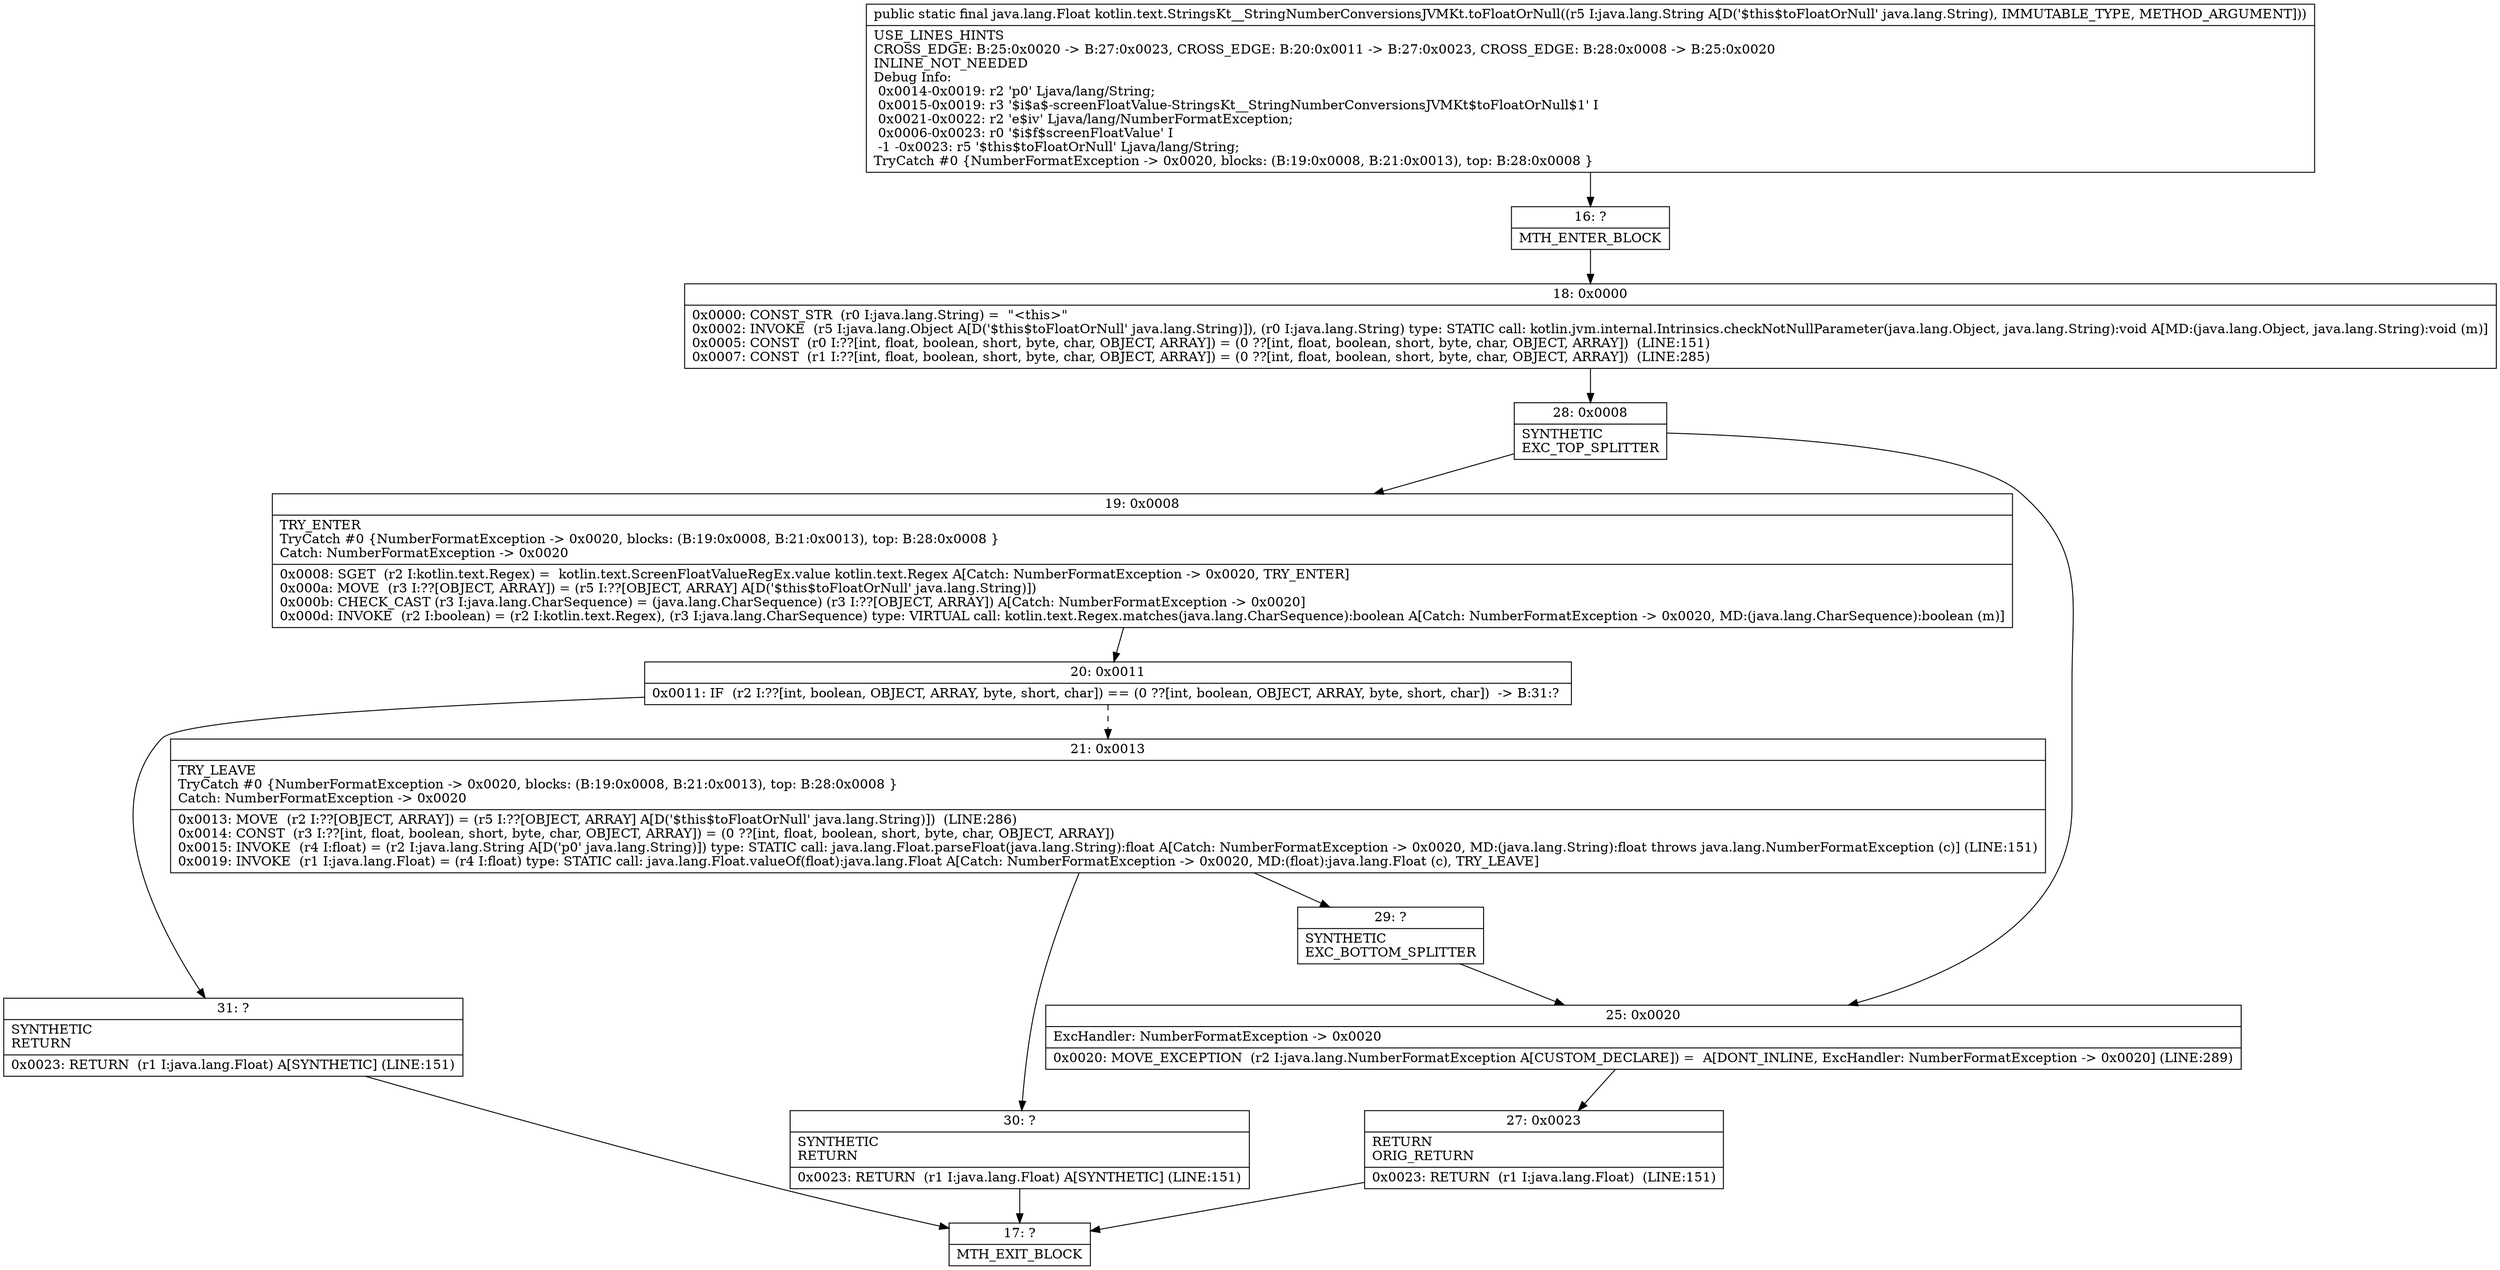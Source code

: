 digraph "CFG forkotlin.text.StringsKt__StringNumberConversionsJVMKt.toFloatOrNull(Ljava\/lang\/String;)Ljava\/lang\/Float;" {
Node_16 [shape=record,label="{16\:\ ?|MTH_ENTER_BLOCK\l}"];
Node_18 [shape=record,label="{18\:\ 0x0000|0x0000: CONST_STR  (r0 I:java.lang.String) =  \"\<this\>\" \l0x0002: INVOKE  (r5 I:java.lang.Object A[D('$this$toFloatOrNull' java.lang.String)]), (r0 I:java.lang.String) type: STATIC call: kotlin.jvm.internal.Intrinsics.checkNotNullParameter(java.lang.Object, java.lang.String):void A[MD:(java.lang.Object, java.lang.String):void (m)]\l0x0005: CONST  (r0 I:??[int, float, boolean, short, byte, char, OBJECT, ARRAY]) = (0 ??[int, float, boolean, short, byte, char, OBJECT, ARRAY])  (LINE:151)\l0x0007: CONST  (r1 I:??[int, float, boolean, short, byte, char, OBJECT, ARRAY]) = (0 ??[int, float, boolean, short, byte, char, OBJECT, ARRAY])  (LINE:285)\l}"];
Node_28 [shape=record,label="{28\:\ 0x0008|SYNTHETIC\lEXC_TOP_SPLITTER\l}"];
Node_19 [shape=record,label="{19\:\ 0x0008|TRY_ENTER\lTryCatch #0 \{NumberFormatException \-\> 0x0020, blocks: (B:19:0x0008, B:21:0x0013), top: B:28:0x0008 \}\lCatch: NumberFormatException \-\> 0x0020\l|0x0008: SGET  (r2 I:kotlin.text.Regex) =  kotlin.text.ScreenFloatValueRegEx.value kotlin.text.Regex A[Catch: NumberFormatException \-\> 0x0020, TRY_ENTER]\l0x000a: MOVE  (r3 I:??[OBJECT, ARRAY]) = (r5 I:??[OBJECT, ARRAY] A[D('$this$toFloatOrNull' java.lang.String)]) \l0x000b: CHECK_CAST (r3 I:java.lang.CharSequence) = (java.lang.CharSequence) (r3 I:??[OBJECT, ARRAY]) A[Catch: NumberFormatException \-\> 0x0020]\l0x000d: INVOKE  (r2 I:boolean) = (r2 I:kotlin.text.Regex), (r3 I:java.lang.CharSequence) type: VIRTUAL call: kotlin.text.Regex.matches(java.lang.CharSequence):boolean A[Catch: NumberFormatException \-\> 0x0020, MD:(java.lang.CharSequence):boolean (m)]\l}"];
Node_20 [shape=record,label="{20\:\ 0x0011|0x0011: IF  (r2 I:??[int, boolean, OBJECT, ARRAY, byte, short, char]) == (0 ??[int, boolean, OBJECT, ARRAY, byte, short, char])  \-\> B:31:? \l}"];
Node_21 [shape=record,label="{21\:\ 0x0013|TRY_LEAVE\lTryCatch #0 \{NumberFormatException \-\> 0x0020, blocks: (B:19:0x0008, B:21:0x0013), top: B:28:0x0008 \}\lCatch: NumberFormatException \-\> 0x0020\l|0x0013: MOVE  (r2 I:??[OBJECT, ARRAY]) = (r5 I:??[OBJECT, ARRAY] A[D('$this$toFloatOrNull' java.lang.String)])  (LINE:286)\l0x0014: CONST  (r3 I:??[int, float, boolean, short, byte, char, OBJECT, ARRAY]) = (0 ??[int, float, boolean, short, byte, char, OBJECT, ARRAY]) \l0x0015: INVOKE  (r4 I:float) = (r2 I:java.lang.String A[D('p0' java.lang.String)]) type: STATIC call: java.lang.Float.parseFloat(java.lang.String):float A[Catch: NumberFormatException \-\> 0x0020, MD:(java.lang.String):float throws java.lang.NumberFormatException (c)] (LINE:151)\l0x0019: INVOKE  (r1 I:java.lang.Float) = (r4 I:float) type: STATIC call: java.lang.Float.valueOf(float):java.lang.Float A[Catch: NumberFormatException \-\> 0x0020, MD:(float):java.lang.Float (c), TRY_LEAVE]\l}"];
Node_29 [shape=record,label="{29\:\ ?|SYNTHETIC\lEXC_BOTTOM_SPLITTER\l}"];
Node_30 [shape=record,label="{30\:\ ?|SYNTHETIC\lRETURN\l|0x0023: RETURN  (r1 I:java.lang.Float) A[SYNTHETIC] (LINE:151)\l}"];
Node_17 [shape=record,label="{17\:\ ?|MTH_EXIT_BLOCK\l}"];
Node_31 [shape=record,label="{31\:\ ?|SYNTHETIC\lRETURN\l|0x0023: RETURN  (r1 I:java.lang.Float) A[SYNTHETIC] (LINE:151)\l}"];
Node_25 [shape=record,label="{25\:\ 0x0020|ExcHandler: NumberFormatException \-\> 0x0020\l|0x0020: MOVE_EXCEPTION  (r2 I:java.lang.NumberFormatException A[CUSTOM_DECLARE]) =  A[DONT_INLINE, ExcHandler: NumberFormatException \-\> 0x0020] (LINE:289)\l}"];
Node_27 [shape=record,label="{27\:\ 0x0023|RETURN\lORIG_RETURN\l|0x0023: RETURN  (r1 I:java.lang.Float)  (LINE:151)\l}"];
MethodNode[shape=record,label="{public static final java.lang.Float kotlin.text.StringsKt__StringNumberConversionsJVMKt.toFloatOrNull((r5 I:java.lang.String A[D('$this$toFloatOrNull' java.lang.String), IMMUTABLE_TYPE, METHOD_ARGUMENT]))  | USE_LINES_HINTS\lCROSS_EDGE: B:25:0x0020 \-\> B:27:0x0023, CROSS_EDGE: B:20:0x0011 \-\> B:27:0x0023, CROSS_EDGE: B:28:0x0008 \-\> B:25:0x0020\lINLINE_NOT_NEEDED\lDebug Info:\l  0x0014\-0x0019: r2 'p0' Ljava\/lang\/String;\l  0x0015\-0x0019: r3 '$i$a$\-screenFloatValue\-StringsKt__StringNumberConversionsJVMKt$toFloatOrNull$1' I\l  0x0021\-0x0022: r2 'e$iv' Ljava\/lang\/NumberFormatException;\l  0x0006\-0x0023: r0 '$i$f$screenFloatValue' I\l  \-1 \-0x0023: r5 '$this$toFloatOrNull' Ljava\/lang\/String;\lTryCatch #0 \{NumberFormatException \-\> 0x0020, blocks: (B:19:0x0008, B:21:0x0013), top: B:28:0x0008 \}\l}"];
MethodNode -> Node_16;Node_16 -> Node_18;
Node_18 -> Node_28;
Node_28 -> Node_19;
Node_28 -> Node_25;
Node_19 -> Node_20;
Node_20 -> Node_21[style=dashed];
Node_20 -> Node_31;
Node_21 -> Node_29;
Node_21 -> Node_30;
Node_29 -> Node_25;
Node_30 -> Node_17;
Node_31 -> Node_17;
Node_25 -> Node_27;
Node_27 -> Node_17;
}

